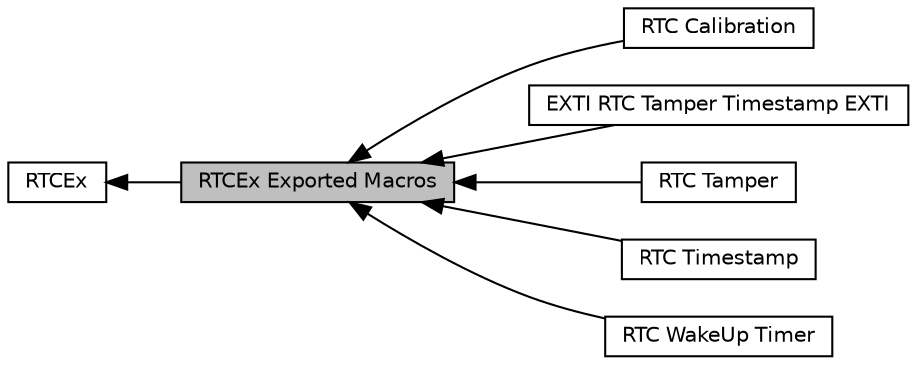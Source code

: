 digraph "RTCEx Exported Macros"
{
  edge [fontname="Helvetica",fontsize="10",labelfontname="Helvetica",labelfontsize="10"];
  node [fontname="Helvetica",fontsize="10",shape=box];
  rankdir=LR;
  Node2 [label="RTCEx",height=0.2,width=0.4,color="black", fillcolor="white", style="filled",URL="$group___r_t_c_ex.html",tooltip="RTC HAL module driver."];
  Node7 [label="RTC Calibration",height=0.2,width=0.4,color="black", fillcolor="white", style="filled",URL="$group___r_t_c_ex___calibration.html",tooltip=" "];
  Node6 [label="EXTI RTC Tamper Timestamp EXTI",height=0.2,width=0.4,color="black", fillcolor="white", style="filled",URL="$group___r_t_c_ex___tamper___timestamp.html",tooltip=" "];
  Node5 [label="RTC Tamper",height=0.2,width=0.4,color="black", fillcolor="white", style="filled",URL="$group___r_t_c_ex___tamper.html",tooltip=" "];
  Node4 [label="RTC Timestamp",height=0.2,width=0.4,color="black", fillcolor="white", style="filled",URL="$group___r_t_c_ex___timestamp.html",tooltip=" "];
  Node3 [label="RTC WakeUp Timer",height=0.2,width=0.4,color="black", fillcolor="white", style="filled",URL="$group___r_t_c_ex___wake_up___timer.html",tooltip=" "];
  Node1 [label="RTCEx Exported Macros",height=0.2,width=0.4,color="black", fillcolor="grey75", style="filled", fontcolor="black",tooltip=" "];
  Node2->Node1 [shape=plaintext, dir="back", style="solid"];
  Node1->Node3 [shape=plaintext, dir="back", style="solid"];
  Node1->Node4 [shape=plaintext, dir="back", style="solid"];
  Node1->Node5 [shape=plaintext, dir="back", style="solid"];
  Node1->Node6 [shape=plaintext, dir="back", style="solid"];
  Node1->Node7 [shape=plaintext, dir="back", style="solid"];
}
